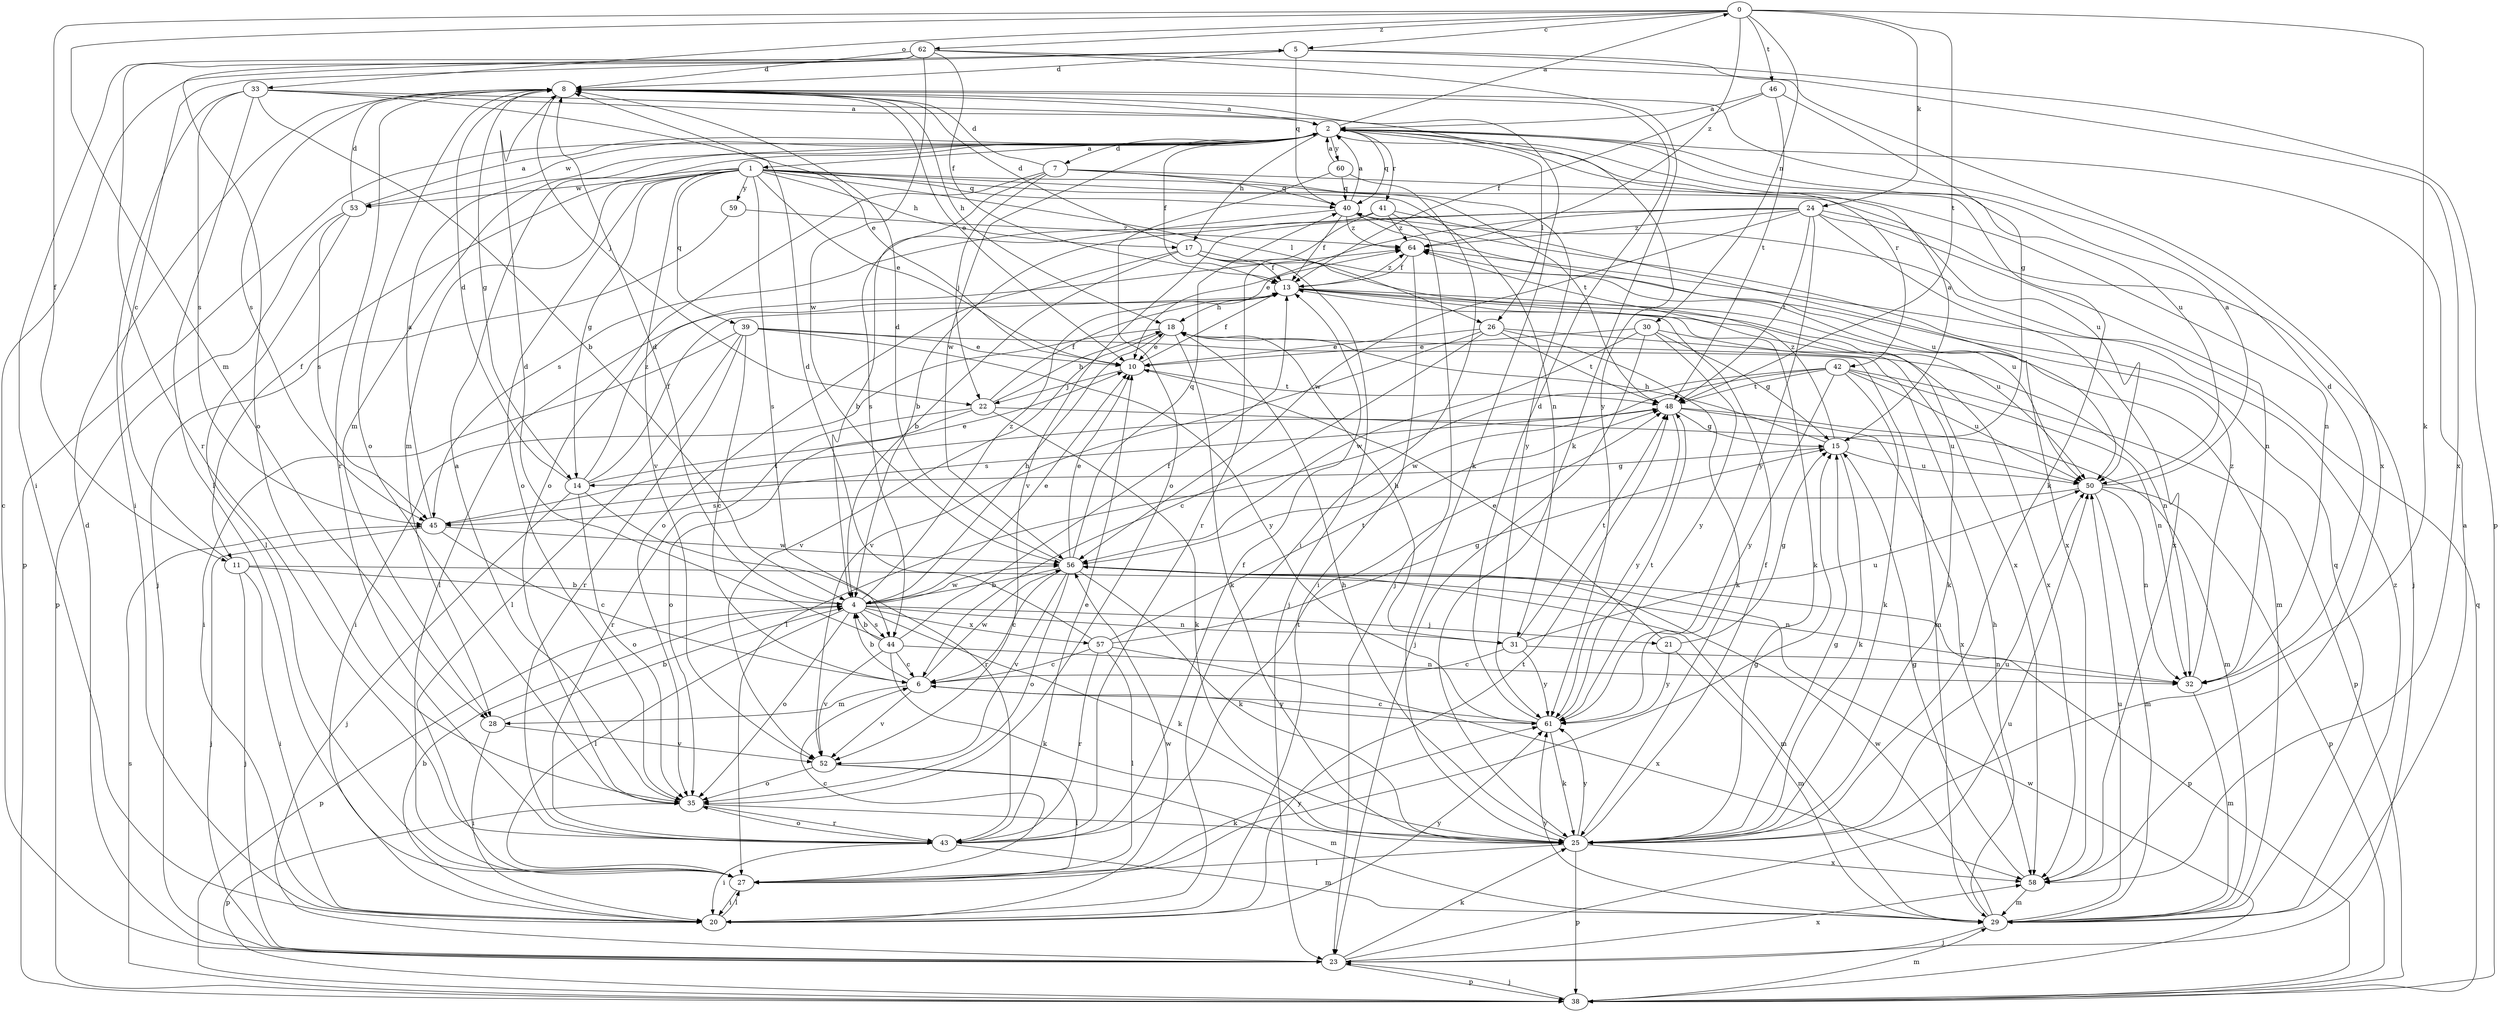 strict digraph  {
0;
1;
2;
4;
5;
6;
7;
8;
10;
11;
13;
14;
15;
17;
18;
20;
21;
22;
23;
24;
25;
26;
27;
28;
29;
30;
31;
32;
33;
35;
38;
39;
40;
41;
42;
43;
44;
45;
46;
48;
50;
52;
53;
56;
57;
58;
59;
60;
61;
62;
64;
0 -> 5  [label=c];
0 -> 11  [label=f];
0 -> 24  [label=k];
0 -> 25  [label=k];
0 -> 28  [label=m];
0 -> 30  [label=n];
0 -> 33  [label=o];
0 -> 46  [label=t];
0 -> 48  [label=t];
0 -> 62  [label=z];
0 -> 64  [label=z];
1 -> 10  [label=e];
1 -> 11  [label=f];
1 -> 14  [label=g];
1 -> 17  [label=h];
1 -> 26  [label=l];
1 -> 28  [label=m];
1 -> 31  [label=n];
1 -> 35  [label=o];
1 -> 39  [label=q];
1 -> 40  [label=q];
1 -> 44  [label=s];
1 -> 48  [label=t];
1 -> 50  [label=u];
1 -> 52  [label=v];
1 -> 53  [label=w];
1 -> 59  [label=y];
2 -> 0  [label=a];
2 -> 1  [label=a];
2 -> 7  [label=d];
2 -> 13  [label=f];
2 -> 17  [label=h];
2 -> 25  [label=k];
2 -> 26  [label=l];
2 -> 28  [label=m];
2 -> 38  [label=p];
2 -> 40  [label=q];
2 -> 41  [label=r];
2 -> 42  [label=r];
2 -> 50  [label=u];
2 -> 53  [label=w];
2 -> 56  [label=w];
2 -> 60  [label=y];
4 -> 8  [label=d];
4 -> 10  [label=e];
4 -> 18  [label=h];
4 -> 21  [label=j];
4 -> 25  [label=k];
4 -> 27  [label=l];
4 -> 31  [label=n];
4 -> 35  [label=o];
4 -> 38  [label=p];
4 -> 44  [label=s];
4 -> 56  [label=w];
4 -> 57  [label=x];
4 -> 64  [label=z];
5 -> 8  [label=d];
5 -> 38  [label=p];
5 -> 40  [label=q];
5 -> 58  [label=x];
6 -> 4  [label=b];
6 -> 28  [label=m];
6 -> 52  [label=v];
6 -> 56  [label=w];
6 -> 61  [label=y];
7 -> 8  [label=d];
7 -> 22  [label=j];
7 -> 32  [label=n];
7 -> 35  [label=o];
7 -> 40  [label=q];
7 -> 44  [label=s];
7 -> 61  [label=y];
8 -> 2  [label=a];
8 -> 10  [label=e];
8 -> 14  [label=g];
8 -> 18  [label=h];
8 -> 22  [label=j];
8 -> 25  [label=k];
8 -> 35  [label=o];
8 -> 43  [label=r];
8 -> 45  [label=s];
10 -> 13  [label=f];
10 -> 22  [label=j];
10 -> 48  [label=t];
11 -> 4  [label=b];
11 -> 5  [label=c];
11 -> 20  [label=i];
11 -> 23  [label=j];
11 -> 32  [label=n];
13 -> 18  [label=h];
13 -> 25  [label=k];
13 -> 27  [label=l];
13 -> 29  [label=m];
13 -> 50  [label=u];
13 -> 58  [label=x];
13 -> 64  [label=z];
14 -> 8  [label=d];
14 -> 10  [label=e];
14 -> 13  [label=f];
14 -> 23  [label=j];
14 -> 35  [label=o];
14 -> 43  [label=r];
14 -> 64  [label=z];
15 -> 2  [label=a];
15 -> 14  [label=g];
15 -> 18  [label=h];
15 -> 25  [label=k];
15 -> 50  [label=u];
15 -> 64  [label=z];
17 -> 4  [label=b];
17 -> 8  [label=d];
17 -> 13  [label=f];
17 -> 23  [label=j];
17 -> 35  [label=o];
17 -> 50  [label=u];
17 -> 58  [label=x];
18 -> 10  [label=e];
18 -> 20  [label=i];
18 -> 25  [label=k];
18 -> 52  [label=v];
20 -> 4  [label=b];
20 -> 27  [label=l];
20 -> 48  [label=t];
20 -> 56  [label=w];
20 -> 61  [label=y];
21 -> 10  [label=e];
21 -> 15  [label=g];
21 -> 29  [label=m];
21 -> 61  [label=y];
22 -> 13  [label=f];
22 -> 18  [label=h];
22 -> 25  [label=k];
22 -> 35  [label=o];
22 -> 43  [label=r];
22 -> 50  [label=u];
23 -> 5  [label=c];
23 -> 8  [label=d];
23 -> 25  [label=k];
23 -> 38  [label=p];
23 -> 50  [label=u];
23 -> 58  [label=x];
24 -> 10  [label=e];
24 -> 23  [label=j];
24 -> 32  [label=n];
24 -> 45  [label=s];
24 -> 48  [label=t];
24 -> 52  [label=v];
24 -> 56  [label=w];
24 -> 58  [label=x];
24 -> 61  [label=y];
24 -> 64  [label=z];
25 -> 13  [label=f];
25 -> 15  [label=g];
25 -> 18  [label=h];
25 -> 27  [label=l];
25 -> 38  [label=p];
25 -> 50  [label=u];
25 -> 58  [label=x];
25 -> 61  [label=y];
26 -> 6  [label=c];
26 -> 10  [label=e];
26 -> 25  [label=k];
26 -> 32  [label=n];
26 -> 48  [label=t];
26 -> 52  [label=v];
27 -> 6  [label=c];
27 -> 15  [label=g];
27 -> 20  [label=i];
27 -> 61  [label=y];
28 -> 4  [label=b];
28 -> 20  [label=i];
28 -> 52  [label=v];
29 -> 2  [label=a];
29 -> 18  [label=h];
29 -> 23  [label=j];
29 -> 40  [label=q];
29 -> 50  [label=u];
29 -> 56  [label=w];
29 -> 61  [label=y];
29 -> 64  [label=z];
30 -> 10  [label=e];
30 -> 15  [label=g];
30 -> 23  [label=j];
30 -> 25  [label=k];
30 -> 56  [label=w];
30 -> 61  [label=y];
31 -> 6  [label=c];
31 -> 18  [label=h];
31 -> 32  [label=n];
31 -> 48  [label=t];
31 -> 50  [label=u];
31 -> 61  [label=y];
32 -> 8  [label=d];
32 -> 29  [label=m];
32 -> 64  [label=z];
33 -> 2  [label=a];
33 -> 4  [label=b];
33 -> 10  [label=e];
33 -> 20  [label=i];
33 -> 27  [label=l];
33 -> 45  [label=s];
33 -> 61  [label=y];
35 -> 2  [label=a];
35 -> 25  [label=k];
35 -> 38  [label=p];
35 -> 43  [label=r];
38 -> 23  [label=j];
38 -> 29  [label=m];
38 -> 40  [label=q];
38 -> 45  [label=s];
38 -> 56  [label=w];
39 -> 6  [label=c];
39 -> 10  [label=e];
39 -> 20  [label=i];
39 -> 27  [label=l];
39 -> 29  [label=m];
39 -> 43  [label=r];
39 -> 61  [label=y];
40 -> 2  [label=a];
40 -> 4  [label=b];
40 -> 13  [label=f];
40 -> 50  [label=u];
40 -> 64  [label=z];
41 -> 4  [label=b];
41 -> 23  [label=j];
41 -> 43  [label=r];
41 -> 58  [label=x];
41 -> 64  [label=z];
42 -> 25  [label=k];
42 -> 27  [label=l];
42 -> 32  [label=n];
42 -> 38  [label=p];
42 -> 48  [label=t];
42 -> 50  [label=u];
42 -> 56  [label=w];
42 -> 61  [label=y];
43 -> 10  [label=e];
43 -> 13  [label=f];
43 -> 20  [label=i];
43 -> 29  [label=m];
43 -> 35  [label=o];
43 -> 48  [label=t];
44 -> 4  [label=b];
44 -> 6  [label=c];
44 -> 8  [label=d];
44 -> 13  [label=f];
44 -> 25  [label=k];
44 -> 32  [label=n];
44 -> 52  [label=v];
45 -> 2  [label=a];
45 -> 6  [label=c];
45 -> 23  [label=j];
45 -> 48  [label=t];
45 -> 56  [label=w];
46 -> 2  [label=a];
46 -> 13  [label=f];
46 -> 15  [label=g];
46 -> 48  [label=t];
48 -> 15  [label=g];
48 -> 29  [label=m];
48 -> 45  [label=s];
48 -> 58  [label=x];
48 -> 61  [label=y];
50 -> 2  [label=a];
50 -> 29  [label=m];
50 -> 32  [label=n];
50 -> 38  [label=p];
50 -> 45  [label=s];
52 -> 27  [label=l];
52 -> 29  [label=m];
52 -> 35  [label=o];
53 -> 2  [label=a];
53 -> 8  [label=d];
53 -> 27  [label=l];
53 -> 38  [label=p];
53 -> 45  [label=s];
56 -> 4  [label=b];
56 -> 6  [label=c];
56 -> 8  [label=d];
56 -> 10  [label=e];
56 -> 25  [label=k];
56 -> 29  [label=m];
56 -> 35  [label=o];
56 -> 38  [label=p];
56 -> 40  [label=q];
56 -> 52  [label=v];
57 -> 6  [label=c];
57 -> 8  [label=d];
57 -> 15  [label=g];
57 -> 27  [label=l];
57 -> 43  [label=r];
57 -> 48  [label=t];
57 -> 58  [label=x];
58 -> 15  [label=g];
58 -> 29  [label=m];
59 -> 23  [label=j];
59 -> 64  [label=z];
60 -> 2  [label=a];
60 -> 20  [label=i];
60 -> 35  [label=o];
60 -> 40  [label=q];
61 -> 6  [label=c];
61 -> 8  [label=d];
61 -> 25  [label=k];
61 -> 48  [label=t];
62 -> 8  [label=d];
62 -> 13  [label=f];
62 -> 20  [label=i];
62 -> 25  [label=k];
62 -> 35  [label=o];
62 -> 43  [label=r];
62 -> 56  [label=w];
62 -> 58  [label=x];
64 -> 13  [label=f];
64 -> 20  [label=i];
}
